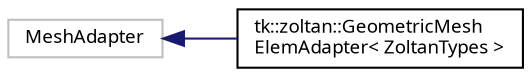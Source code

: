 digraph "Graphical Class Hierarchy"
{
 // INTERACTIVE_SVG=YES
  bgcolor="transparent";
  edge [fontname="sans-serif",fontsize="9",labelfontname="sans-serif",labelfontsize="9"];
  node [fontname="sans-serif",fontsize="9",shape=record];
  rankdir="LR";
  Node1 [label="MeshAdapter",height=0.2,width=0.4,color="grey75"];
  Node1 -> Node2 [dir="back",color="midnightblue",fontsize="9",style="solid",fontname="sans-serif"];
  Node2 [label="tk::zoltan::GeometricMesh\lElemAdapter\< ZoltanTypes \>",height=0.2,width=0.4,color="black",URL="$classtk_1_1zoltan_1_1_geometric_mesh_elem_adapter.html"];
}
